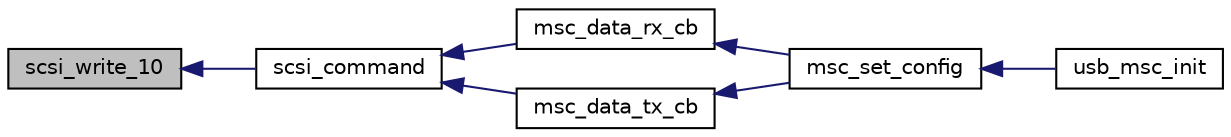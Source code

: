 digraph "scsi_write_10"
{
  edge [fontname="Helvetica",fontsize="10",labelfontname="Helvetica",labelfontsize="10"];
  node [fontname="Helvetica",fontsize="10",shape=record];
  rankdir="LR";
  Node1 [label="scsi_write_10",height=0.2,width=0.4,color="black", fillcolor="grey75", style="filled", fontcolor="black"];
  Node1 -> Node2 [dir="back",color="midnightblue",fontsize="10",style="solid",fontname="Helvetica"];
  Node2 [label="scsi_command",height=0.2,width=0.4,color="black", fillcolor="white", style="filled",URL="$usb__msc_8c.html#ad834e80e08a1fc52cb6c2a7e4c60e7c4"];
  Node2 -> Node3 [dir="back",color="midnightblue",fontsize="10",style="solid",fontname="Helvetica"];
  Node3 [label="msc_data_rx_cb",height=0.2,width=0.4,color="black", fillcolor="white", style="filled",URL="$usb__msc_8c.html#a41a8c24958254f6628787f0a97befc1c",tooltip="Handle the USB &#39;OUT&#39; requests. "];
  Node3 -> Node4 [dir="back",color="midnightblue",fontsize="10",style="solid",fontname="Helvetica"];
  Node4 [label="msc_set_config",height=0.2,width=0.4,color="black", fillcolor="white", style="filled",URL="$usb__msc_8c.html#a226667566a4c9460bc577aa9c72a14b6",tooltip="Setup the endpoints to be bulk & register the callbacks. "];
  Node4 -> Node5 [dir="back",color="midnightblue",fontsize="10",style="solid",fontname="Helvetica"];
  Node5 [label="usb_msc_init",height=0.2,width=0.4,color="black", fillcolor="white", style="filled",URL="$group__usb__msc.html#ga5e6959c3ac6ff4efab4fd3b59353f497",tooltip="Initializes the USB Mass Storage subsystem. "];
  Node2 -> Node6 [dir="back",color="midnightblue",fontsize="10",style="solid",fontname="Helvetica"];
  Node6 [label="msc_data_tx_cb",height=0.2,width=0.4,color="black", fillcolor="white", style="filled",URL="$usb__msc_8c.html#a88700274691bf361f44a0e3b5703ec9f",tooltip="Handle the USB &#39;IN&#39; requests. "];
  Node6 -> Node4 [dir="back",color="midnightblue",fontsize="10",style="solid",fontname="Helvetica"];
}
